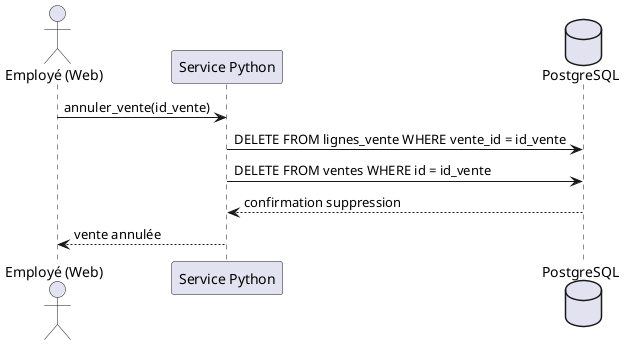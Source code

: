 @startuml Annuler_une_vente

actor "Employé (Web)" as Web
participant "Service Python" as Service
database "PostgreSQL" as DB

Web -> Service : annuler_vente(id_vente)
Service -> DB : DELETE FROM lignes_vente WHERE vente_id = id_vente
Service -> DB : DELETE FROM ventes WHERE id = id_vente
DB --> Service : confirmation suppression
Service --> Web : vente annulée

@enduml
